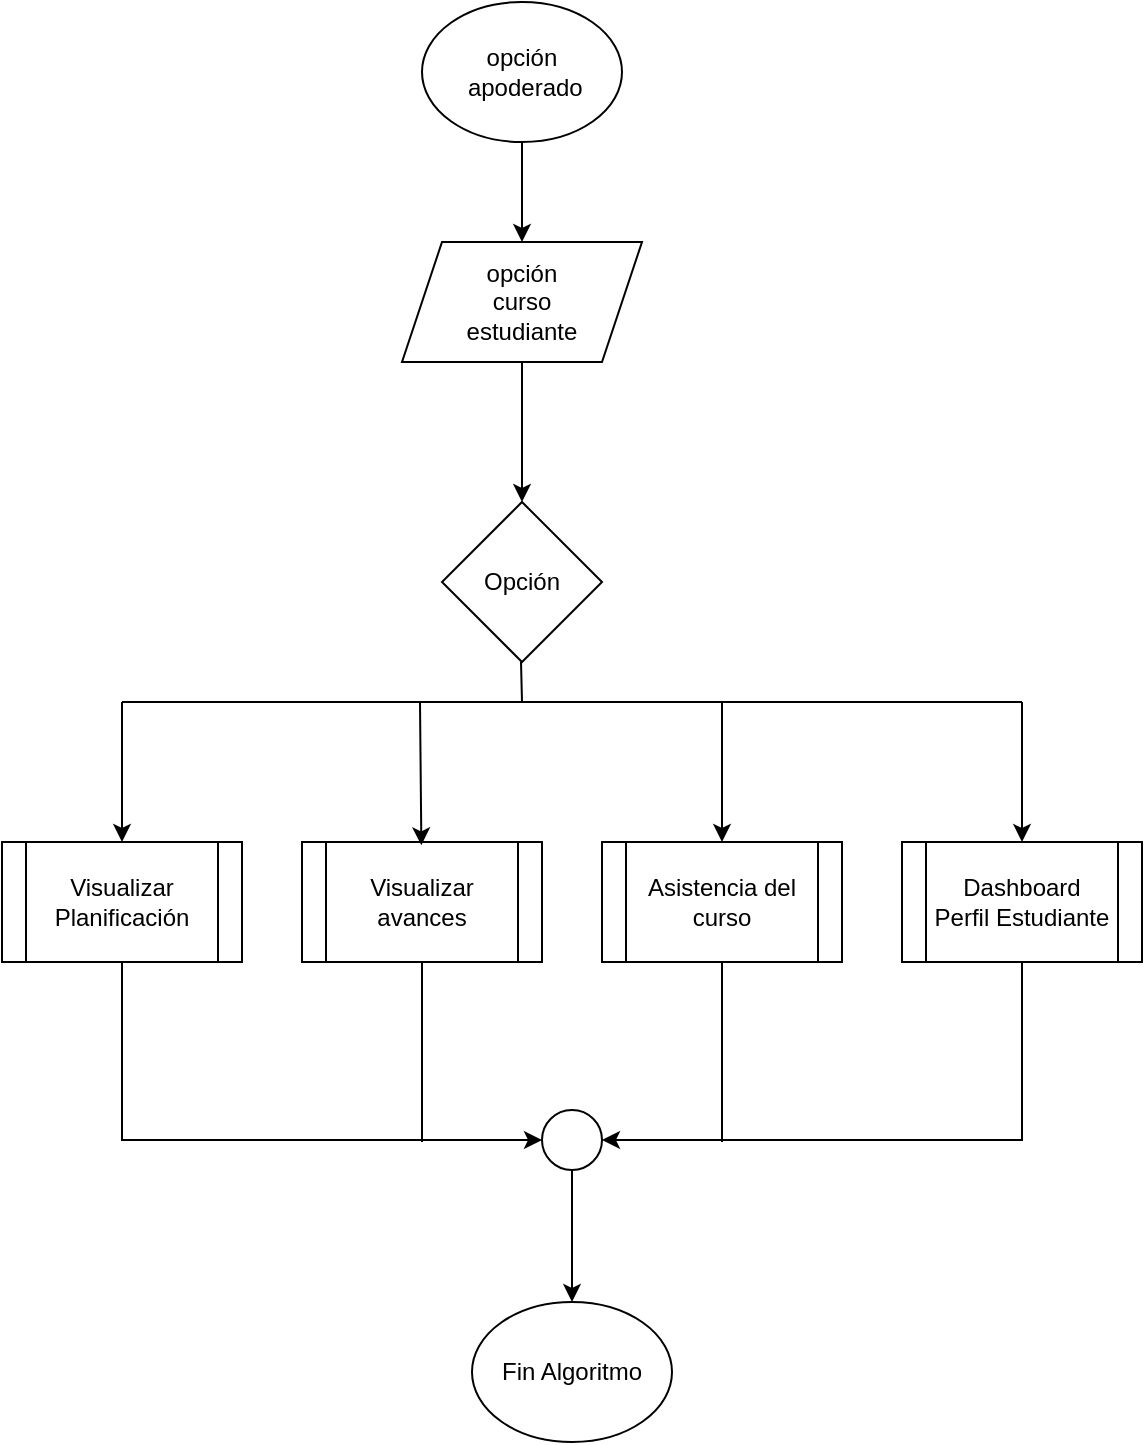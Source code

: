 <mxfile version="14.6.13" type="google"><diagram id="HlarW30TBiqMSRS4cu1i" name="Page-1"><mxGraphModel dx="1038" dy="580" grid="1" gridSize="10" guides="1" tooltips="1" connect="1" arrows="1" fold="1" page="1" pageScale="1" pageWidth="850" pageHeight="1100" math="0" shadow="0"><root><mxCell id="0"/><mxCell id="1" parent="0"/><mxCell id="k6VM7V2a6xZTYDvrX6Ch-3" value="" style="edgeStyle=orthogonalEdgeStyle;rounded=0;orthogonalLoop=1;jettySize=auto;html=1;" parent="1" source="k6VM7V2a6xZTYDvrX6Ch-1" target="k6VM7V2a6xZTYDvrX6Ch-2" edge="1"><mxGeometry relative="1" as="geometry"/></mxCell><mxCell id="k6VM7V2a6xZTYDvrX6Ch-1" value="opción&lt;br&gt;&amp;nbsp;apoderado" style="ellipse;whiteSpace=wrap;html=1;" parent="1" vertex="1"><mxGeometry x="330" y="50" width="100" height="70" as="geometry"/></mxCell><mxCell id="k6VM7V2a6xZTYDvrX6Ch-5" value="" style="edgeStyle=orthogonalEdgeStyle;rounded=0;orthogonalLoop=1;jettySize=auto;html=1;" parent="1" source="k6VM7V2a6xZTYDvrX6Ch-2" target="k6VM7V2a6xZTYDvrX6Ch-4" edge="1"><mxGeometry relative="1" as="geometry"/></mxCell><mxCell id="k6VM7V2a6xZTYDvrX6Ch-2" value="opción&lt;br&gt;curso&lt;br&gt;estudiante" style="shape=parallelogram;perimeter=parallelogramPerimeter;whiteSpace=wrap;html=1;fixedSize=1;" parent="1" vertex="1"><mxGeometry x="320" y="170" width="120" height="60" as="geometry"/></mxCell><mxCell id="k6VM7V2a6xZTYDvrX6Ch-4" value="Opción" style="rhombus;whiteSpace=wrap;html=1;" parent="1" vertex="1"><mxGeometry x="340" y="300" width="80" height="80" as="geometry"/></mxCell><mxCell id="k6VM7V2a6xZTYDvrX6Ch-20" style="edgeStyle=orthogonalEdgeStyle;rounded=0;orthogonalLoop=1;jettySize=auto;html=1;entryX=0;entryY=0.5;entryDx=0;entryDy=0;" parent="1" source="k6VM7V2a6xZTYDvrX6Ch-6" target="k6VM7V2a6xZTYDvrX6Ch-18" edge="1"><mxGeometry relative="1" as="geometry"><Array as="points"><mxPoint x="180" y="619"/></Array></mxGeometry></mxCell><mxCell id="k6VM7V2a6xZTYDvrX6Ch-6" value="Visualizar Planificación" style="shape=process;whiteSpace=wrap;html=1;backgroundOutline=1;" parent="1" vertex="1"><mxGeometry x="120" y="470" width="120" height="60" as="geometry"/></mxCell><mxCell id="k6VM7V2a6xZTYDvrX6Ch-8" value="Visualizar avances" style="shape=process;whiteSpace=wrap;html=1;backgroundOutline=1;" parent="1" vertex="1"><mxGeometry x="270" y="470" width="120" height="60" as="geometry"/></mxCell><mxCell id="k6VM7V2a6xZTYDvrX6Ch-9" value="Asistencia del curso" style="shape=process;whiteSpace=wrap;html=1;backgroundOutline=1;" parent="1" vertex="1"><mxGeometry x="420" y="470" width="120" height="60" as="geometry"/></mxCell><mxCell id="k6VM7V2a6xZTYDvrX6Ch-22" style="edgeStyle=orthogonalEdgeStyle;rounded=0;orthogonalLoop=1;jettySize=auto;html=1;entryX=1;entryY=0.5;entryDx=0;entryDy=0;" parent="1" source="k6VM7V2a6xZTYDvrX6Ch-10" target="k6VM7V2a6xZTYDvrX6Ch-18" edge="1"><mxGeometry relative="1" as="geometry"><Array as="points"><mxPoint x="630" y="619"/></Array></mxGeometry></mxCell><mxCell id="k6VM7V2a6xZTYDvrX6Ch-10" value="Dashboard&lt;br&gt;Perfil Estudiante" style="shape=process;whiteSpace=wrap;html=1;backgroundOutline=1;" parent="1" vertex="1"><mxGeometry x="570" y="470" width="120" height="60" as="geometry"/></mxCell><mxCell id="k6VM7V2a6xZTYDvrX6Ch-12" value="" style="endArrow=none;html=1;" parent="1" edge="1"><mxGeometry width="50" height="50" relative="1" as="geometry"><mxPoint x="180" y="400" as="sourcePoint"/><mxPoint x="630" y="400" as="targetPoint"/></mxGeometry></mxCell><mxCell id="k6VM7V2a6xZTYDvrX6Ch-13" value="" style="endArrow=none;html=1;" parent="1" edge="1"><mxGeometry width="50" height="50" relative="1" as="geometry"><mxPoint x="380" y="400" as="sourcePoint"/><mxPoint x="379.5" y="380" as="targetPoint"/></mxGeometry></mxCell><mxCell id="k6VM7V2a6xZTYDvrX6Ch-14" value="" style="endArrow=classic;html=1;entryX=0.5;entryY=0;entryDx=0;entryDy=0;" parent="1" target="k6VM7V2a6xZTYDvrX6Ch-6" edge="1"><mxGeometry width="50" height="50" relative="1" as="geometry"><mxPoint x="180" y="400" as="sourcePoint"/><mxPoint x="450" y="430" as="targetPoint"/></mxGeometry></mxCell><mxCell id="k6VM7V2a6xZTYDvrX6Ch-15" value="" style="endArrow=classic;html=1;entryX=0.589;entryY=0.028;entryDx=0;entryDy=0;entryPerimeter=0;" parent="1" edge="1"><mxGeometry width="50" height="50" relative="1" as="geometry"><mxPoint x="329" y="400" as="sourcePoint"/><mxPoint x="329.68" y="471.68" as="targetPoint"/></mxGeometry></mxCell><mxCell id="k6VM7V2a6xZTYDvrX6Ch-16" value="" style="endArrow=classic;html=1;" parent="1" target="k6VM7V2a6xZTYDvrX6Ch-9" edge="1"><mxGeometry width="50" height="50" relative="1" as="geometry"><mxPoint x="480" y="400" as="sourcePoint"/><mxPoint x="450" y="430" as="targetPoint"/></mxGeometry></mxCell><mxCell id="k6VM7V2a6xZTYDvrX6Ch-17" value="" style="endArrow=classic;html=1;entryX=0.5;entryY=0;entryDx=0;entryDy=0;" parent="1" target="k6VM7V2a6xZTYDvrX6Ch-10" edge="1"><mxGeometry width="50" height="50" relative="1" as="geometry"><mxPoint x="630" y="400" as="sourcePoint"/><mxPoint x="680" y="400" as="targetPoint"/></mxGeometry></mxCell><mxCell id="k6VM7V2a6xZTYDvrX6Ch-25" value="" style="edgeStyle=orthogonalEdgeStyle;rounded=0;orthogonalLoop=1;jettySize=auto;html=1;" parent="1" source="k6VM7V2a6xZTYDvrX6Ch-18" target="k6VM7V2a6xZTYDvrX6Ch-24" edge="1"><mxGeometry relative="1" as="geometry"/></mxCell><mxCell id="k6VM7V2a6xZTYDvrX6Ch-18" value="" style="ellipse;whiteSpace=wrap;html=1;aspect=fixed;" parent="1" vertex="1"><mxGeometry x="390" y="604" width="30" height="30" as="geometry"/></mxCell><mxCell id="k6VM7V2a6xZTYDvrX6Ch-24" value="Fin Algoritmo" style="ellipse;whiteSpace=wrap;html=1;" parent="1" vertex="1"><mxGeometry x="355" y="700" width="100" height="70" as="geometry"/></mxCell><mxCell id="k6VM7V2a6xZTYDvrX6Ch-26" value="" style="endArrow=none;html=1;entryX=0.5;entryY=1;entryDx=0;entryDy=0;" parent="1" target="k6VM7V2a6xZTYDvrX6Ch-8" edge="1"><mxGeometry width="50" height="50" relative="1" as="geometry"><mxPoint x="330" y="620" as="sourcePoint"/><mxPoint x="360" y="560" as="targetPoint"/></mxGeometry></mxCell><mxCell id="k6VM7V2a6xZTYDvrX6Ch-27" value="" style="endArrow=none;html=1;entryX=0.5;entryY=1;entryDx=0;entryDy=0;" parent="1" target="k6VM7V2a6xZTYDvrX6Ch-9" edge="1"><mxGeometry width="50" height="50" relative="1" as="geometry"><mxPoint x="480" y="620" as="sourcePoint"/><mxPoint x="530" y="530" as="targetPoint"/></mxGeometry></mxCell></root></mxGraphModel></diagram></mxfile>
